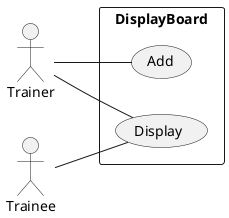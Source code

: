 @startuml
left to right direction
actor "Trainer" as fc
actor "Trainee" as fa
rectangle DisplayBoard {
  ' usecase "Update" as UC1
  usecase "Add" as UC2
  usecase "Display" as UC3
}
' fc -- UC1
fc -- UC2
fc -- UC3
fa -- UC3
@enduml